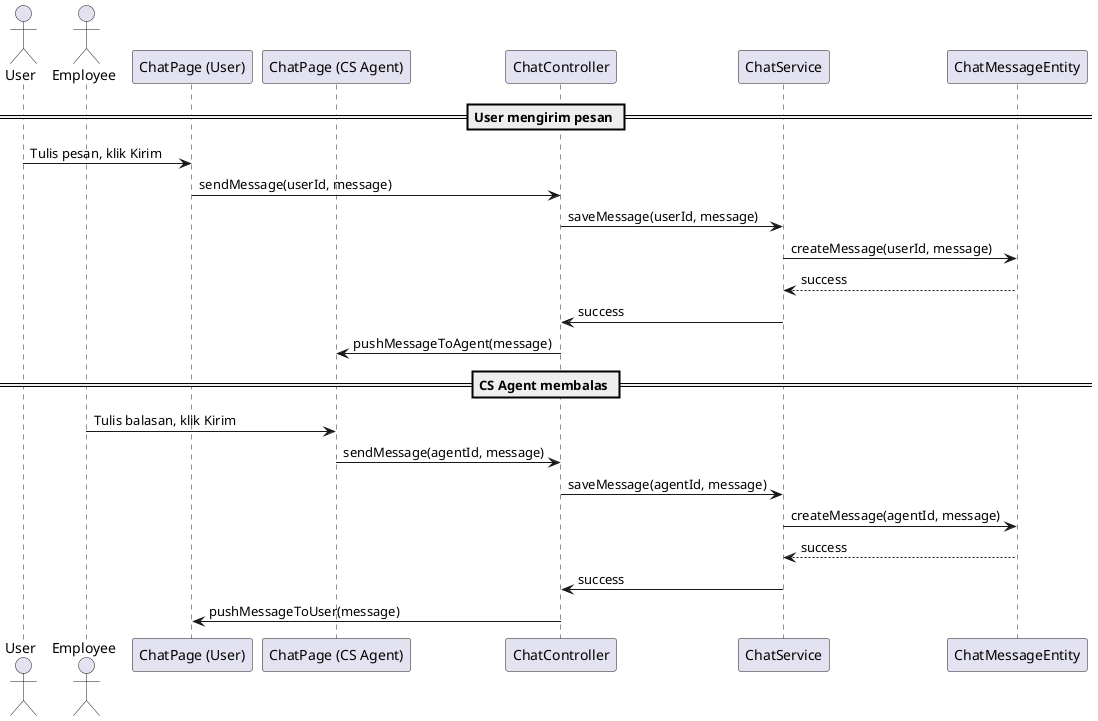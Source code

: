 @startuml
actor User
actor "Employee" as Agent

participant "ChatPage (User)" as UserUI
participant "ChatPage (CS Agent)" as AgentUI
participant "ChatController" as Controller
participant "ChatService" as Service
participant "ChatMessageEntity" as ChatEntity

== User mengirim pesan ==
User -> UserUI : Tulis pesan, klik Kirim
UserUI -> Controller : sendMessage(userId, message)
Controller -> Service : saveMessage(userId, message)
Service -> ChatEntity : createMessage(userId, message)
ChatEntity --> Service : success
Service -> Controller : success
Controller -> AgentUI : pushMessageToAgent(message)

== CS Agent membalas ==
Agent -> AgentUI : Tulis balasan, klik Kirim
AgentUI -> Controller : sendMessage(agentId, message)
Controller -> Service : saveMessage(agentId, message)
Service -> ChatEntity : createMessage(agentId, message)
ChatEntity --> Service : success
Service -> Controller : success
Controller -> UserUI : pushMessageToUser(message)

@enduml
